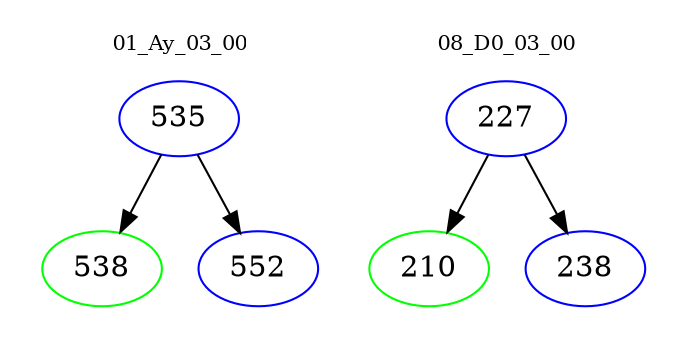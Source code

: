 digraph{
subgraph cluster_0 {
color = white
label = "01_Ay_03_00";
fontsize=10;
T0_535 [label="535", color="blue"]
T0_535 -> T0_538 [color="black"]
T0_538 [label="538", color="green"]
T0_535 -> T0_552 [color="black"]
T0_552 [label="552", color="blue"]
}
subgraph cluster_1 {
color = white
label = "08_D0_03_00";
fontsize=10;
T1_227 [label="227", color="blue"]
T1_227 -> T1_210 [color="black"]
T1_210 [label="210", color="green"]
T1_227 -> T1_238 [color="black"]
T1_238 [label="238", color="blue"]
}
}
